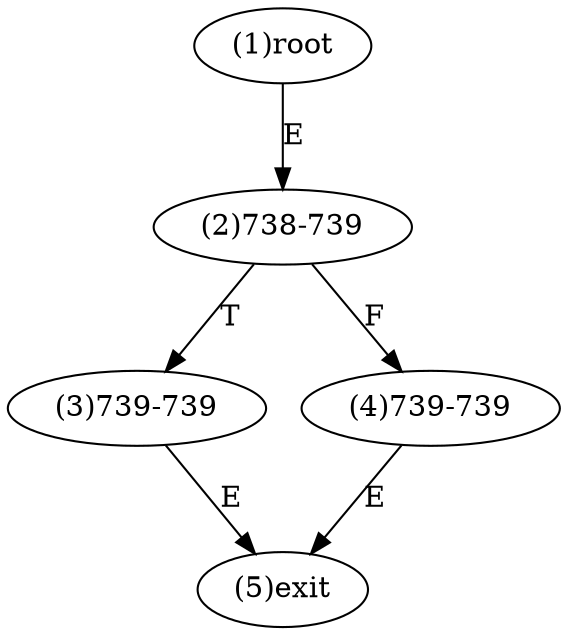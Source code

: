 digraph "" { 
1[ label="(1)root"];
2[ label="(2)738-739"];
3[ label="(3)739-739"];
4[ label="(4)739-739"];
5[ label="(5)exit"];
1->2[ label="E"];
2->4[ label="F"];
2->3[ label="T"];
3->5[ label="E"];
4->5[ label="E"];
}